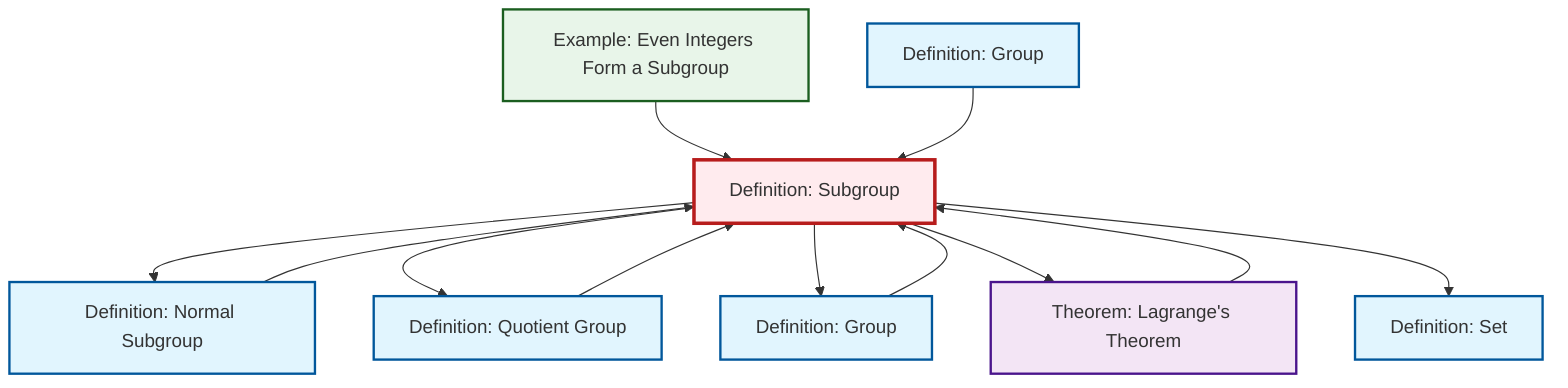 graph TD
    classDef definition fill:#e1f5fe,stroke:#01579b,stroke-width:2px
    classDef theorem fill:#f3e5f5,stroke:#4a148c,stroke-width:2px
    classDef axiom fill:#fff3e0,stroke:#e65100,stroke-width:2px
    classDef example fill:#e8f5e9,stroke:#1b5e20,stroke-width:2px
    classDef current fill:#ffebee,stroke:#b71c1c,stroke-width:3px
    def-subgroup["Definition: Subgroup"]:::definition
    def-group-example["Definition: Group"]:::definition
    def-normal-subgroup["Definition: Normal Subgroup"]:::definition
    def-set["Definition: Set"]:::definition
    def-group["Definition: Group"]:::definition
    ex-even-integers-subgroup["Example: Even Integers Form a Subgroup"]:::example
    thm-lagrange["Theorem: Lagrange's Theorem"]:::theorem
    def-quotient-group["Definition: Quotient Group"]:::definition
    ex-even-integers-subgroup --> def-subgroup
    def-subgroup --> def-normal-subgroup
    def-subgroup --> def-quotient-group
    def-group-example --> def-subgroup
    thm-lagrange --> def-subgroup
    def-subgroup --> def-group
    def-group --> def-subgroup
    def-subgroup --> thm-lagrange
    def-normal-subgroup --> def-subgroup
    def-subgroup --> def-set
    def-quotient-group --> def-subgroup
    class def-subgroup current